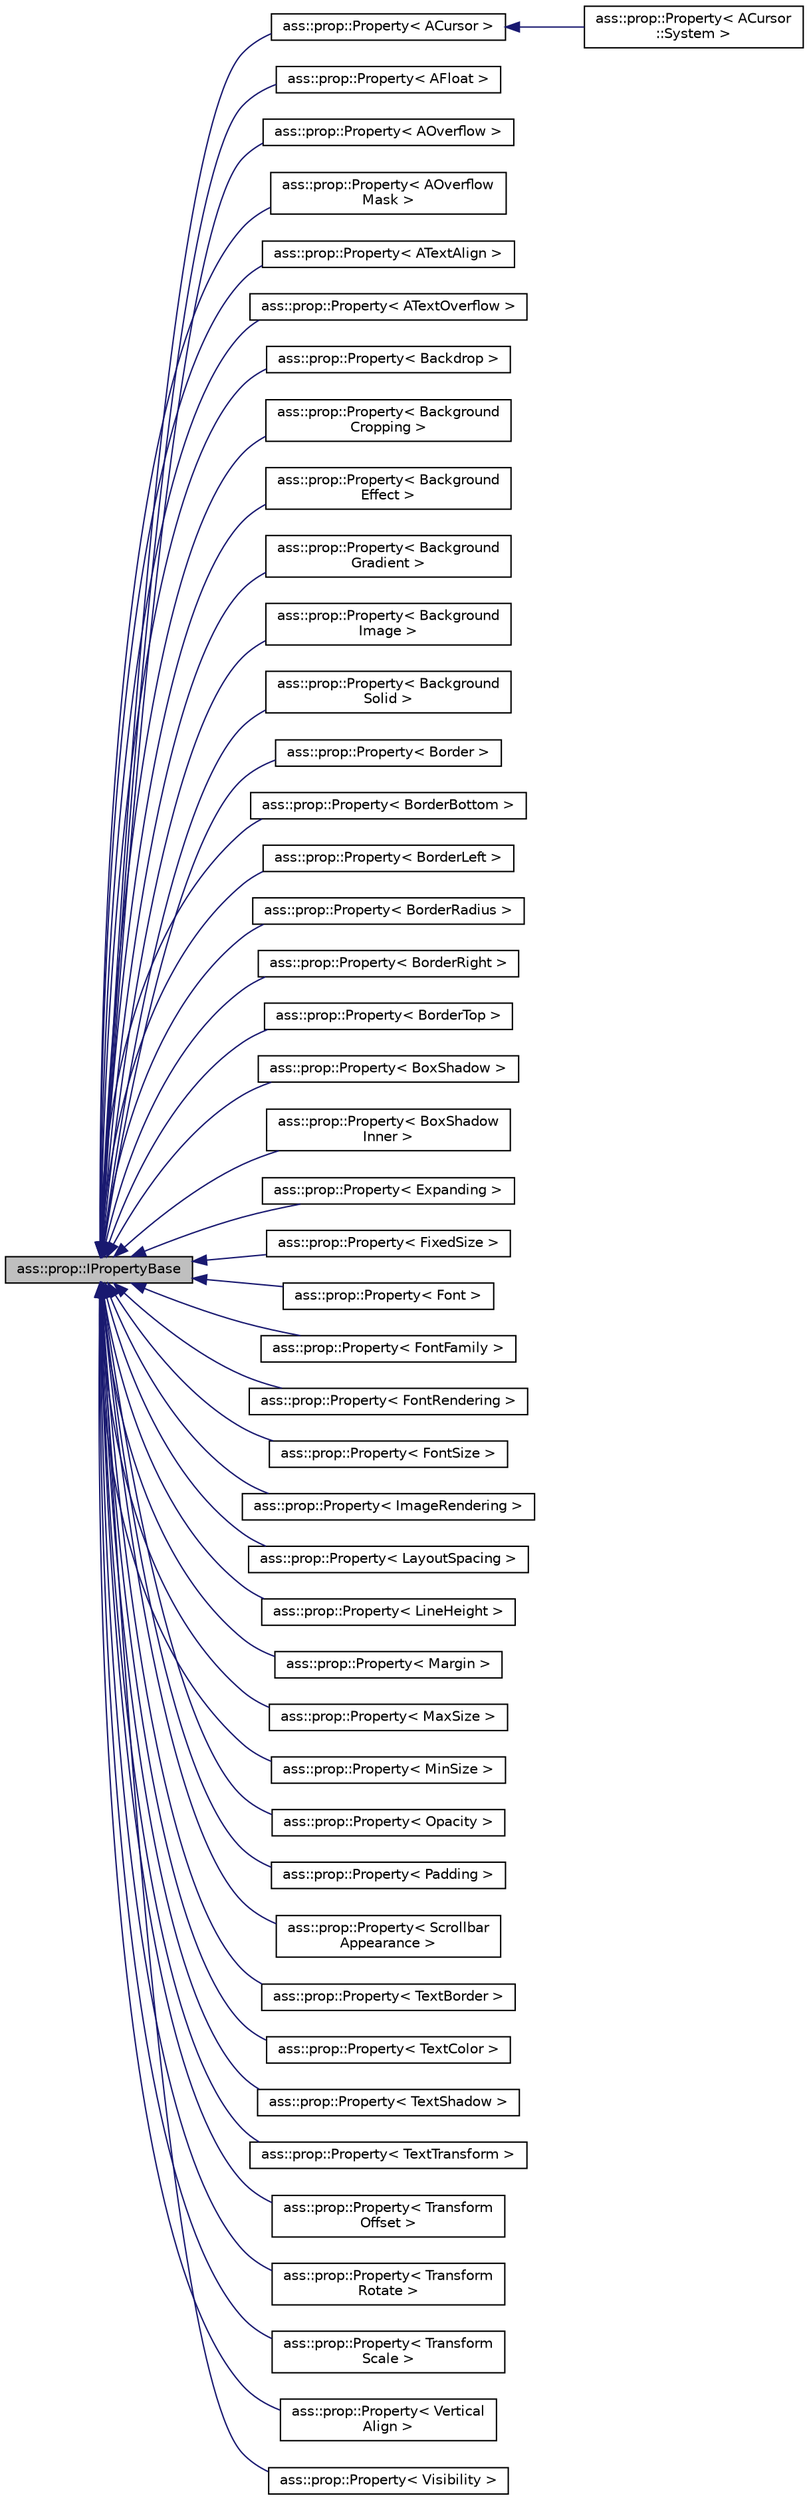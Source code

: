 digraph "ass::prop::IPropertyBase"
{
 // LATEX_PDF_SIZE
  edge [fontname="Helvetica",fontsize="10",labelfontname="Helvetica",labelfontsize="10"];
  node [fontname="Helvetica",fontsize="10",shape=record];
  rankdir="LR";
  Node1 [label="ass::prop::IPropertyBase",height=0.2,width=0.4,color="black", fillcolor="grey75", style="filled", fontcolor="black",tooltip="Base class for all properties."];
  Node1 -> Node2 [dir="back",color="midnightblue",fontsize="10",style="solid",fontname="Helvetica"];
  Node2 [label="ass::prop::Property\< ACursor \>",height=0.2,width=0.4,color="black", fillcolor="white", style="filled",URL="$structass_1_1prop_1_1Property_3_01ACursor_01_4.html",tooltip=" "];
  Node2 -> Node3 [dir="back",color="midnightblue",fontsize="10",style="solid",fontname="Helvetica"];
  Node3 [label="ass::prop::Property\< ACursor\l::System \>",height=0.2,width=0.4,color="black", fillcolor="white", style="filled",URL="$structass_1_1prop_1_1Property_3_01ACursor_1_1System_01_4.html",tooltip=" "];
  Node1 -> Node4 [dir="back",color="midnightblue",fontsize="10",style="solid",fontname="Helvetica"];
  Node4 [label="ass::prop::Property\< AFloat \>",height=0.2,width=0.4,color="black", fillcolor="white", style="filled",URL="$structass_1_1prop_1_1Property_3_01AFloat_01_4.html",tooltip=" "];
  Node1 -> Node5 [dir="back",color="midnightblue",fontsize="10",style="solid",fontname="Helvetica"];
  Node5 [label="ass::prop::Property\< AOverflow \>",height=0.2,width=0.4,color="black", fillcolor="white", style="filled",URL="$structass_1_1prop_1_1Property_3_01AOverflow_01_4.html",tooltip=" "];
  Node1 -> Node6 [dir="back",color="midnightblue",fontsize="10",style="solid",fontname="Helvetica"];
  Node6 [label="ass::prop::Property\< AOverflow\lMask \>",height=0.2,width=0.4,color="black", fillcolor="white", style="filled",URL="$structass_1_1prop_1_1Property_3_01AOverflowMask_01_4.html",tooltip=" "];
  Node1 -> Node7 [dir="back",color="midnightblue",fontsize="10",style="solid",fontname="Helvetica"];
  Node7 [label="ass::prop::Property\< ATextAlign \>",height=0.2,width=0.4,color="black", fillcolor="white", style="filled",URL="$structass_1_1prop_1_1Property_3_01ATextAlign_01_4.html",tooltip=" "];
  Node1 -> Node8 [dir="back",color="midnightblue",fontsize="10",style="solid",fontname="Helvetica"];
  Node8 [label="ass::prop::Property\< ATextOverflow \>",height=0.2,width=0.4,color="black", fillcolor="white", style="filled",URL="$structass_1_1prop_1_1Property_3_01ATextOverflow_01_4.html",tooltip=" "];
  Node1 -> Node9 [dir="back",color="midnightblue",fontsize="10",style="solid",fontname="Helvetica"];
  Node9 [label="ass::prop::Property\< Backdrop \>",height=0.2,width=0.4,color="black", fillcolor="white", style="filled",URL="$structass_1_1prop_1_1Property_3_01Backdrop_01_4.html",tooltip=" "];
  Node1 -> Node10 [dir="back",color="midnightblue",fontsize="10",style="solid",fontname="Helvetica"];
  Node10 [label="ass::prop::Property\< Background\lCropping \>",height=0.2,width=0.4,color="black", fillcolor="white", style="filled",URL="$structass_1_1prop_1_1Property_3_01BackgroundCropping_01_4.html",tooltip=" "];
  Node1 -> Node11 [dir="back",color="midnightblue",fontsize="10",style="solid",fontname="Helvetica"];
  Node11 [label="ass::prop::Property\< Background\lEffect \>",height=0.2,width=0.4,color="black", fillcolor="white", style="filled",URL="$structass_1_1prop_1_1Property_3_01BackgroundEffect_01_4.html",tooltip=" "];
  Node1 -> Node12 [dir="back",color="midnightblue",fontsize="10",style="solid",fontname="Helvetica"];
  Node12 [label="ass::prop::Property\< Background\lGradient \>",height=0.2,width=0.4,color="black", fillcolor="white", style="filled",URL="$structass_1_1prop_1_1Property_3_01BackgroundGradient_01_4.html",tooltip=" "];
  Node1 -> Node13 [dir="back",color="midnightblue",fontsize="10",style="solid",fontname="Helvetica"];
  Node13 [label="ass::prop::Property\< Background\lImage \>",height=0.2,width=0.4,color="black", fillcolor="white", style="filled",URL="$structass_1_1prop_1_1Property_3_01BackgroundImage_01_4.html",tooltip=" "];
  Node1 -> Node14 [dir="back",color="midnightblue",fontsize="10",style="solid",fontname="Helvetica"];
  Node14 [label="ass::prop::Property\< Background\lSolid \>",height=0.2,width=0.4,color="black", fillcolor="white", style="filled",URL="$structass_1_1prop_1_1Property_3_01BackgroundSolid_01_4.html",tooltip=" "];
  Node1 -> Node15 [dir="back",color="midnightblue",fontsize="10",style="solid",fontname="Helvetica"];
  Node15 [label="ass::prop::Property\< Border \>",height=0.2,width=0.4,color="black", fillcolor="white", style="filled",URL="$structass_1_1prop_1_1Property_3_01Border_01_4.html",tooltip=" "];
  Node1 -> Node16 [dir="back",color="midnightblue",fontsize="10",style="solid",fontname="Helvetica"];
  Node16 [label="ass::prop::Property\< BorderBottom \>",height=0.2,width=0.4,color="black", fillcolor="white", style="filled",URL="$structass_1_1prop_1_1Property_3_01BorderBottom_01_4.html",tooltip=" "];
  Node1 -> Node17 [dir="back",color="midnightblue",fontsize="10",style="solid",fontname="Helvetica"];
  Node17 [label="ass::prop::Property\< BorderLeft \>",height=0.2,width=0.4,color="black", fillcolor="white", style="filled",URL="$structass_1_1prop_1_1Property_3_01BorderLeft_01_4.html",tooltip=" "];
  Node1 -> Node18 [dir="back",color="midnightblue",fontsize="10",style="solid",fontname="Helvetica"];
  Node18 [label="ass::prop::Property\< BorderRadius \>",height=0.2,width=0.4,color="black", fillcolor="white", style="filled",URL="$structass_1_1prop_1_1Property_3_01BorderRadius_01_4.html",tooltip=" "];
  Node1 -> Node19 [dir="back",color="midnightblue",fontsize="10",style="solid",fontname="Helvetica"];
  Node19 [label="ass::prop::Property\< BorderRight \>",height=0.2,width=0.4,color="black", fillcolor="white", style="filled",URL="$structass_1_1prop_1_1Property_3_01BorderRight_01_4.html",tooltip=" "];
  Node1 -> Node20 [dir="back",color="midnightblue",fontsize="10",style="solid",fontname="Helvetica"];
  Node20 [label="ass::prop::Property\< BorderTop \>",height=0.2,width=0.4,color="black", fillcolor="white", style="filled",URL="$structass_1_1prop_1_1Property_3_01BorderTop_01_4.html",tooltip=" "];
  Node1 -> Node21 [dir="back",color="midnightblue",fontsize="10",style="solid",fontname="Helvetica"];
  Node21 [label="ass::prop::Property\< BoxShadow \>",height=0.2,width=0.4,color="black", fillcolor="white", style="filled",URL="$structass_1_1prop_1_1Property_3_01BoxShadow_01_4.html",tooltip=" "];
  Node1 -> Node22 [dir="back",color="midnightblue",fontsize="10",style="solid",fontname="Helvetica"];
  Node22 [label="ass::prop::Property\< BoxShadow\lInner \>",height=0.2,width=0.4,color="black", fillcolor="white", style="filled",URL="$structass_1_1prop_1_1Property_3_01BoxShadowInner_01_4.html",tooltip=" "];
  Node1 -> Node23 [dir="back",color="midnightblue",fontsize="10",style="solid",fontname="Helvetica"];
  Node23 [label="ass::prop::Property\< Expanding \>",height=0.2,width=0.4,color="black", fillcolor="white", style="filled",URL="$structass_1_1prop_1_1Property_3_01Expanding_01_4.html",tooltip=" "];
  Node1 -> Node24 [dir="back",color="midnightblue",fontsize="10",style="solid",fontname="Helvetica"];
  Node24 [label="ass::prop::Property\< FixedSize \>",height=0.2,width=0.4,color="black", fillcolor="white", style="filled",URL="$structass_1_1prop_1_1Property_3_01FixedSize_01_4.html",tooltip=" "];
  Node1 -> Node25 [dir="back",color="midnightblue",fontsize="10",style="solid",fontname="Helvetica"];
  Node25 [label="ass::prop::Property\< Font \>",height=0.2,width=0.4,color="black", fillcolor="white", style="filled",URL="$structass_1_1prop_1_1Property_3_01Font_01_4.html",tooltip=" "];
  Node1 -> Node26 [dir="back",color="midnightblue",fontsize="10",style="solid",fontname="Helvetica"];
  Node26 [label="ass::prop::Property\< FontFamily \>",height=0.2,width=0.4,color="black", fillcolor="white", style="filled",URL="$structass_1_1prop_1_1Property_3_01FontFamily_01_4.html",tooltip=" "];
  Node1 -> Node27 [dir="back",color="midnightblue",fontsize="10",style="solid",fontname="Helvetica"];
  Node27 [label="ass::prop::Property\< FontRendering \>",height=0.2,width=0.4,color="black", fillcolor="white", style="filled",URL="$structass_1_1prop_1_1Property_3_01FontRendering_01_4.html",tooltip=" "];
  Node1 -> Node28 [dir="back",color="midnightblue",fontsize="10",style="solid",fontname="Helvetica"];
  Node28 [label="ass::prop::Property\< FontSize \>",height=0.2,width=0.4,color="black", fillcolor="white", style="filled",URL="$structass_1_1prop_1_1Property_3_01FontSize_01_4.html",tooltip=" "];
  Node1 -> Node29 [dir="back",color="midnightblue",fontsize="10",style="solid",fontname="Helvetica"];
  Node29 [label="ass::prop::Property\< ImageRendering \>",height=0.2,width=0.4,color="black", fillcolor="white", style="filled",URL="$structass_1_1prop_1_1Property_3_01ImageRendering_01_4.html",tooltip=" "];
  Node1 -> Node30 [dir="back",color="midnightblue",fontsize="10",style="solid",fontname="Helvetica"];
  Node30 [label="ass::prop::Property\< LayoutSpacing \>",height=0.2,width=0.4,color="black", fillcolor="white", style="filled",URL="$structass_1_1prop_1_1Property_3_01LayoutSpacing_01_4.html",tooltip=" "];
  Node1 -> Node31 [dir="back",color="midnightblue",fontsize="10",style="solid",fontname="Helvetica"];
  Node31 [label="ass::prop::Property\< LineHeight \>",height=0.2,width=0.4,color="black", fillcolor="white", style="filled",URL="$structass_1_1prop_1_1Property_3_01LineHeight_01_4.html",tooltip=" "];
  Node1 -> Node32 [dir="back",color="midnightblue",fontsize="10",style="solid",fontname="Helvetica"];
  Node32 [label="ass::prop::Property\< Margin \>",height=0.2,width=0.4,color="black", fillcolor="white", style="filled",URL="$structass_1_1prop_1_1Property_3_01Margin_01_4.html",tooltip=" "];
  Node1 -> Node33 [dir="back",color="midnightblue",fontsize="10",style="solid",fontname="Helvetica"];
  Node33 [label="ass::prop::Property\< MaxSize \>",height=0.2,width=0.4,color="black", fillcolor="white", style="filled",URL="$structass_1_1prop_1_1Property_3_01MaxSize_01_4.html",tooltip=" "];
  Node1 -> Node34 [dir="back",color="midnightblue",fontsize="10",style="solid",fontname="Helvetica"];
  Node34 [label="ass::prop::Property\< MinSize \>",height=0.2,width=0.4,color="black", fillcolor="white", style="filled",URL="$structass_1_1prop_1_1Property_3_01MinSize_01_4.html",tooltip=" "];
  Node1 -> Node35 [dir="back",color="midnightblue",fontsize="10",style="solid",fontname="Helvetica"];
  Node35 [label="ass::prop::Property\< Opacity \>",height=0.2,width=0.4,color="black", fillcolor="white", style="filled",URL="$structass_1_1prop_1_1Property_3_01Opacity_01_4.html",tooltip=" "];
  Node1 -> Node36 [dir="back",color="midnightblue",fontsize="10",style="solid",fontname="Helvetica"];
  Node36 [label="ass::prop::Property\< Padding \>",height=0.2,width=0.4,color="black", fillcolor="white", style="filled",URL="$structass_1_1prop_1_1Property_3_01Padding_01_4.html",tooltip=" "];
  Node1 -> Node37 [dir="back",color="midnightblue",fontsize="10",style="solid",fontname="Helvetica"];
  Node37 [label="ass::prop::Property\< Scrollbar\lAppearance \>",height=0.2,width=0.4,color="black", fillcolor="white", style="filled",URL="$structass_1_1prop_1_1Property_3_01ScrollbarAppearance_01_4.html",tooltip=" "];
  Node1 -> Node38 [dir="back",color="midnightblue",fontsize="10",style="solid",fontname="Helvetica"];
  Node38 [label="ass::prop::Property\< TextBorder \>",height=0.2,width=0.4,color="black", fillcolor="white", style="filled",URL="$structass_1_1prop_1_1Property_3_01TextBorder_01_4.html",tooltip=" "];
  Node1 -> Node39 [dir="back",color="midnightblue",fontsize="10",style="solid",fontname="Helvetica"];
  Node39 [label="ass::prop::Property\< TextColor \>",height=0.2,width=0.4,color="black", fillcolor="white", style="filled",URL="$structass_1_1prop_1_1Property_3_01TextColor_01_4.html",tooltip=" "];
  Node1 -> Node40 [dir="back",color="midnightblue",fontsize="10",style="solid",fontname="Helvetica"];
  Node40 [label="ass::prop::Property\< TextShadow \>",height=0.2,width=0.4,color="black", fillcolor="white", style="filled",URL="$structass_1_1prop_1_1Property_3_01TextShadow_01_4.html",tooltip=" "];
  Node1 -> Node41 [dir="back",color="midnightblue",fontsize="10",style="solid",fontname="Helvetica"];
  Node41 [label="ass::prop::Property\< TextTransform \>",height=0.2,width=0.4,color="black", fillcolor="white", style="filled",URL="$structass_1_1prop_1_1Property_3_01TextTransform_01_4.html",tooltip=" "];
  Node1 -> Node42 [dir="back",color="midnightblue",fontsize="10",style="solid",fontname="Helvetica"];
  Node42 [label="ass::prop::Property\< Transform\lOffset \>",height=0.2,width=0.4,color="black", fillcolor="white", style="filled",URL="$structass_1_1prop_1_1Property_3_01TransformOffset_01_4.html",tooltip=" "];
  Node1 -> Node43 [dir="back",color="midnightblue",fontsize="10",style="solid",fontname="Helvetica"];
  Node43 [label="ass::prop::Property\< Transform\lRotate \>",height=0.2,width=0.4,color="black", fillcolor="white", style="filled",URL="$structass_1_1prop_1_1Property_3_01TransformRotate_01_4.html",tooltip=" "];
  Node1 -> Node44 [dir="back",color="midnightblue",fontsize="10",style="solid",fontname="Helvetica"];
  Node44 [label="ass::prop::Property\< Transform\lScale \>",height=0.2,width=0.4,color="black", fillcolor="white", style="filled",URL="$structass_1_1prop_1_1Property_3_01TransformScale_01_4.html",tooltip=" "];
  Node1 -> Node45 [dir="back",color="midnightblue",fontsize="10",style="solid",fontname="Helvetica"];
  Node45 [label="ass::prop::Property\< Vertical\lAlign \>",height=0.2,width=0.4,color="black", fillcolor="white", style="filled",URL="$structass_1_1prop_1_1Property_3_01VerticalAlign_01_4.html",tooltip=" "];
  Node1 -> Node46 [dir="back",color="midnightblue",fontsize="10",style="solid",fontname="Helvetica"];
  Node46 [label="ass::prop::Property\< Visibility \>",height=0.2,width=0.4,color="black", fillcolor="white", style="filled",URL="$structass_1_1prop_1_1Property_3_01Visibility_01_4.html",tooltip=" "];
}
